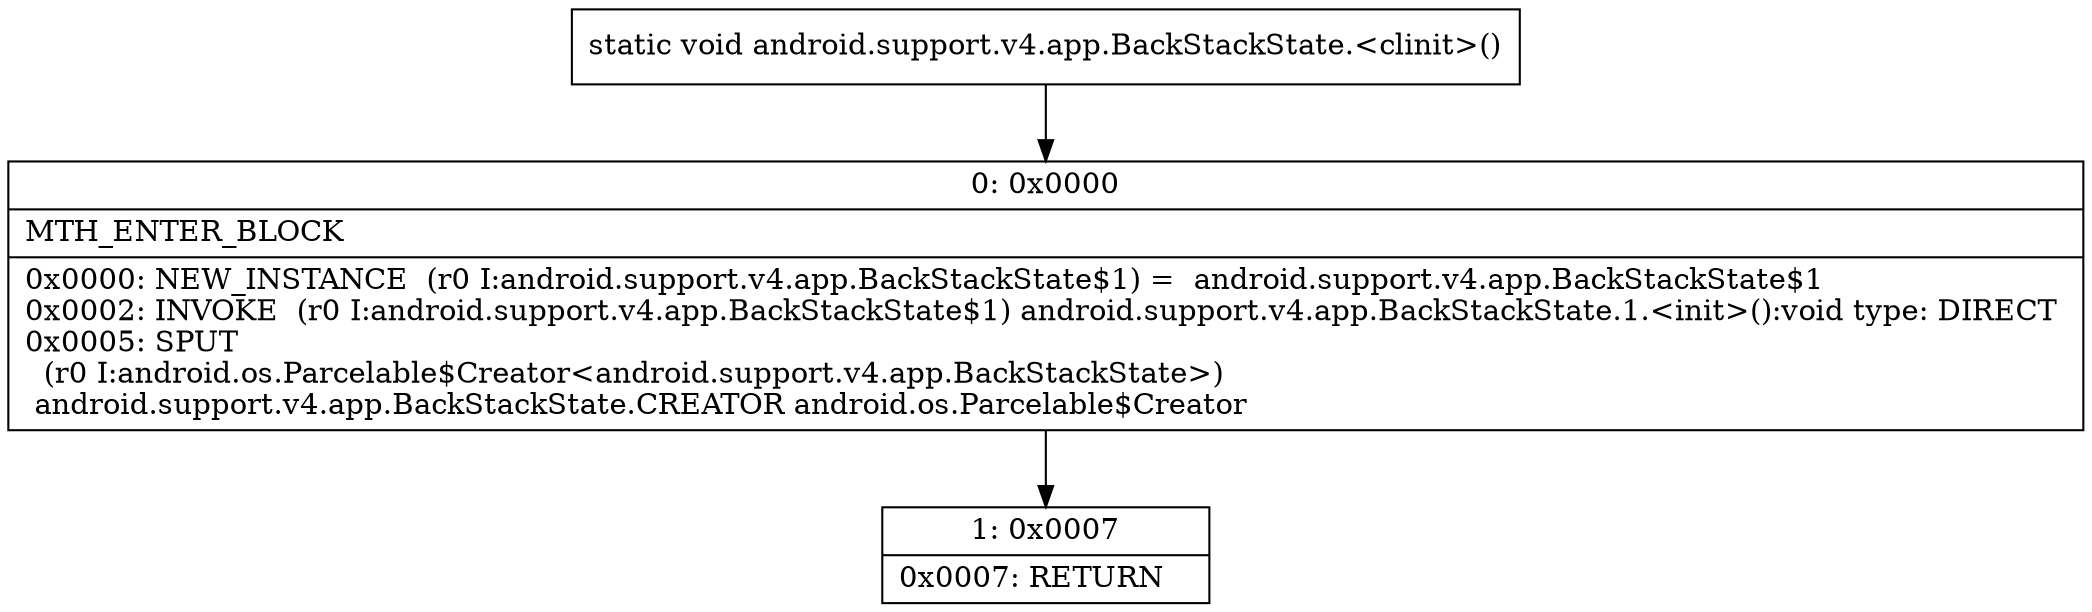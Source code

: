 digraph "CFG forandroid.support.v4.app.BackStackState.\<clinit\>()V" {
Node_0 [shape=record,label="{0\:\ 0x0000|MTH_ENTER_BLOCK\l|0x0000: NEW_INSTANCE  (r0 I:android.support.v4.app.BackStackState$1) =  android.support.v4.app.BackStackState$1 \l0x0002: INVOKE  (r0 I:android.support.v4.app.BackStackState$1) android.support.v4.app.BackStackState.1.\<init\>():void type: DIRECT \l0x0005: SPUT  \l  (r0 I:android.os.Parcelable$Creator\<android.support.v4.app.BackStackState\>)\l android.support.v4.app.BackStackState.CREATOR android.os.Parcelable$Creator \l}"];
Node_1 [shape=record,label="{1\:\ 0x0007|0x0007: RETURN   \l}"];
MethodNode[shape=record,label="{static void android.support.v4.app.BackStackState.\<clinit\>() }"];
MethodNode -> Node_0;
Node_0 -> Node_1;
}

